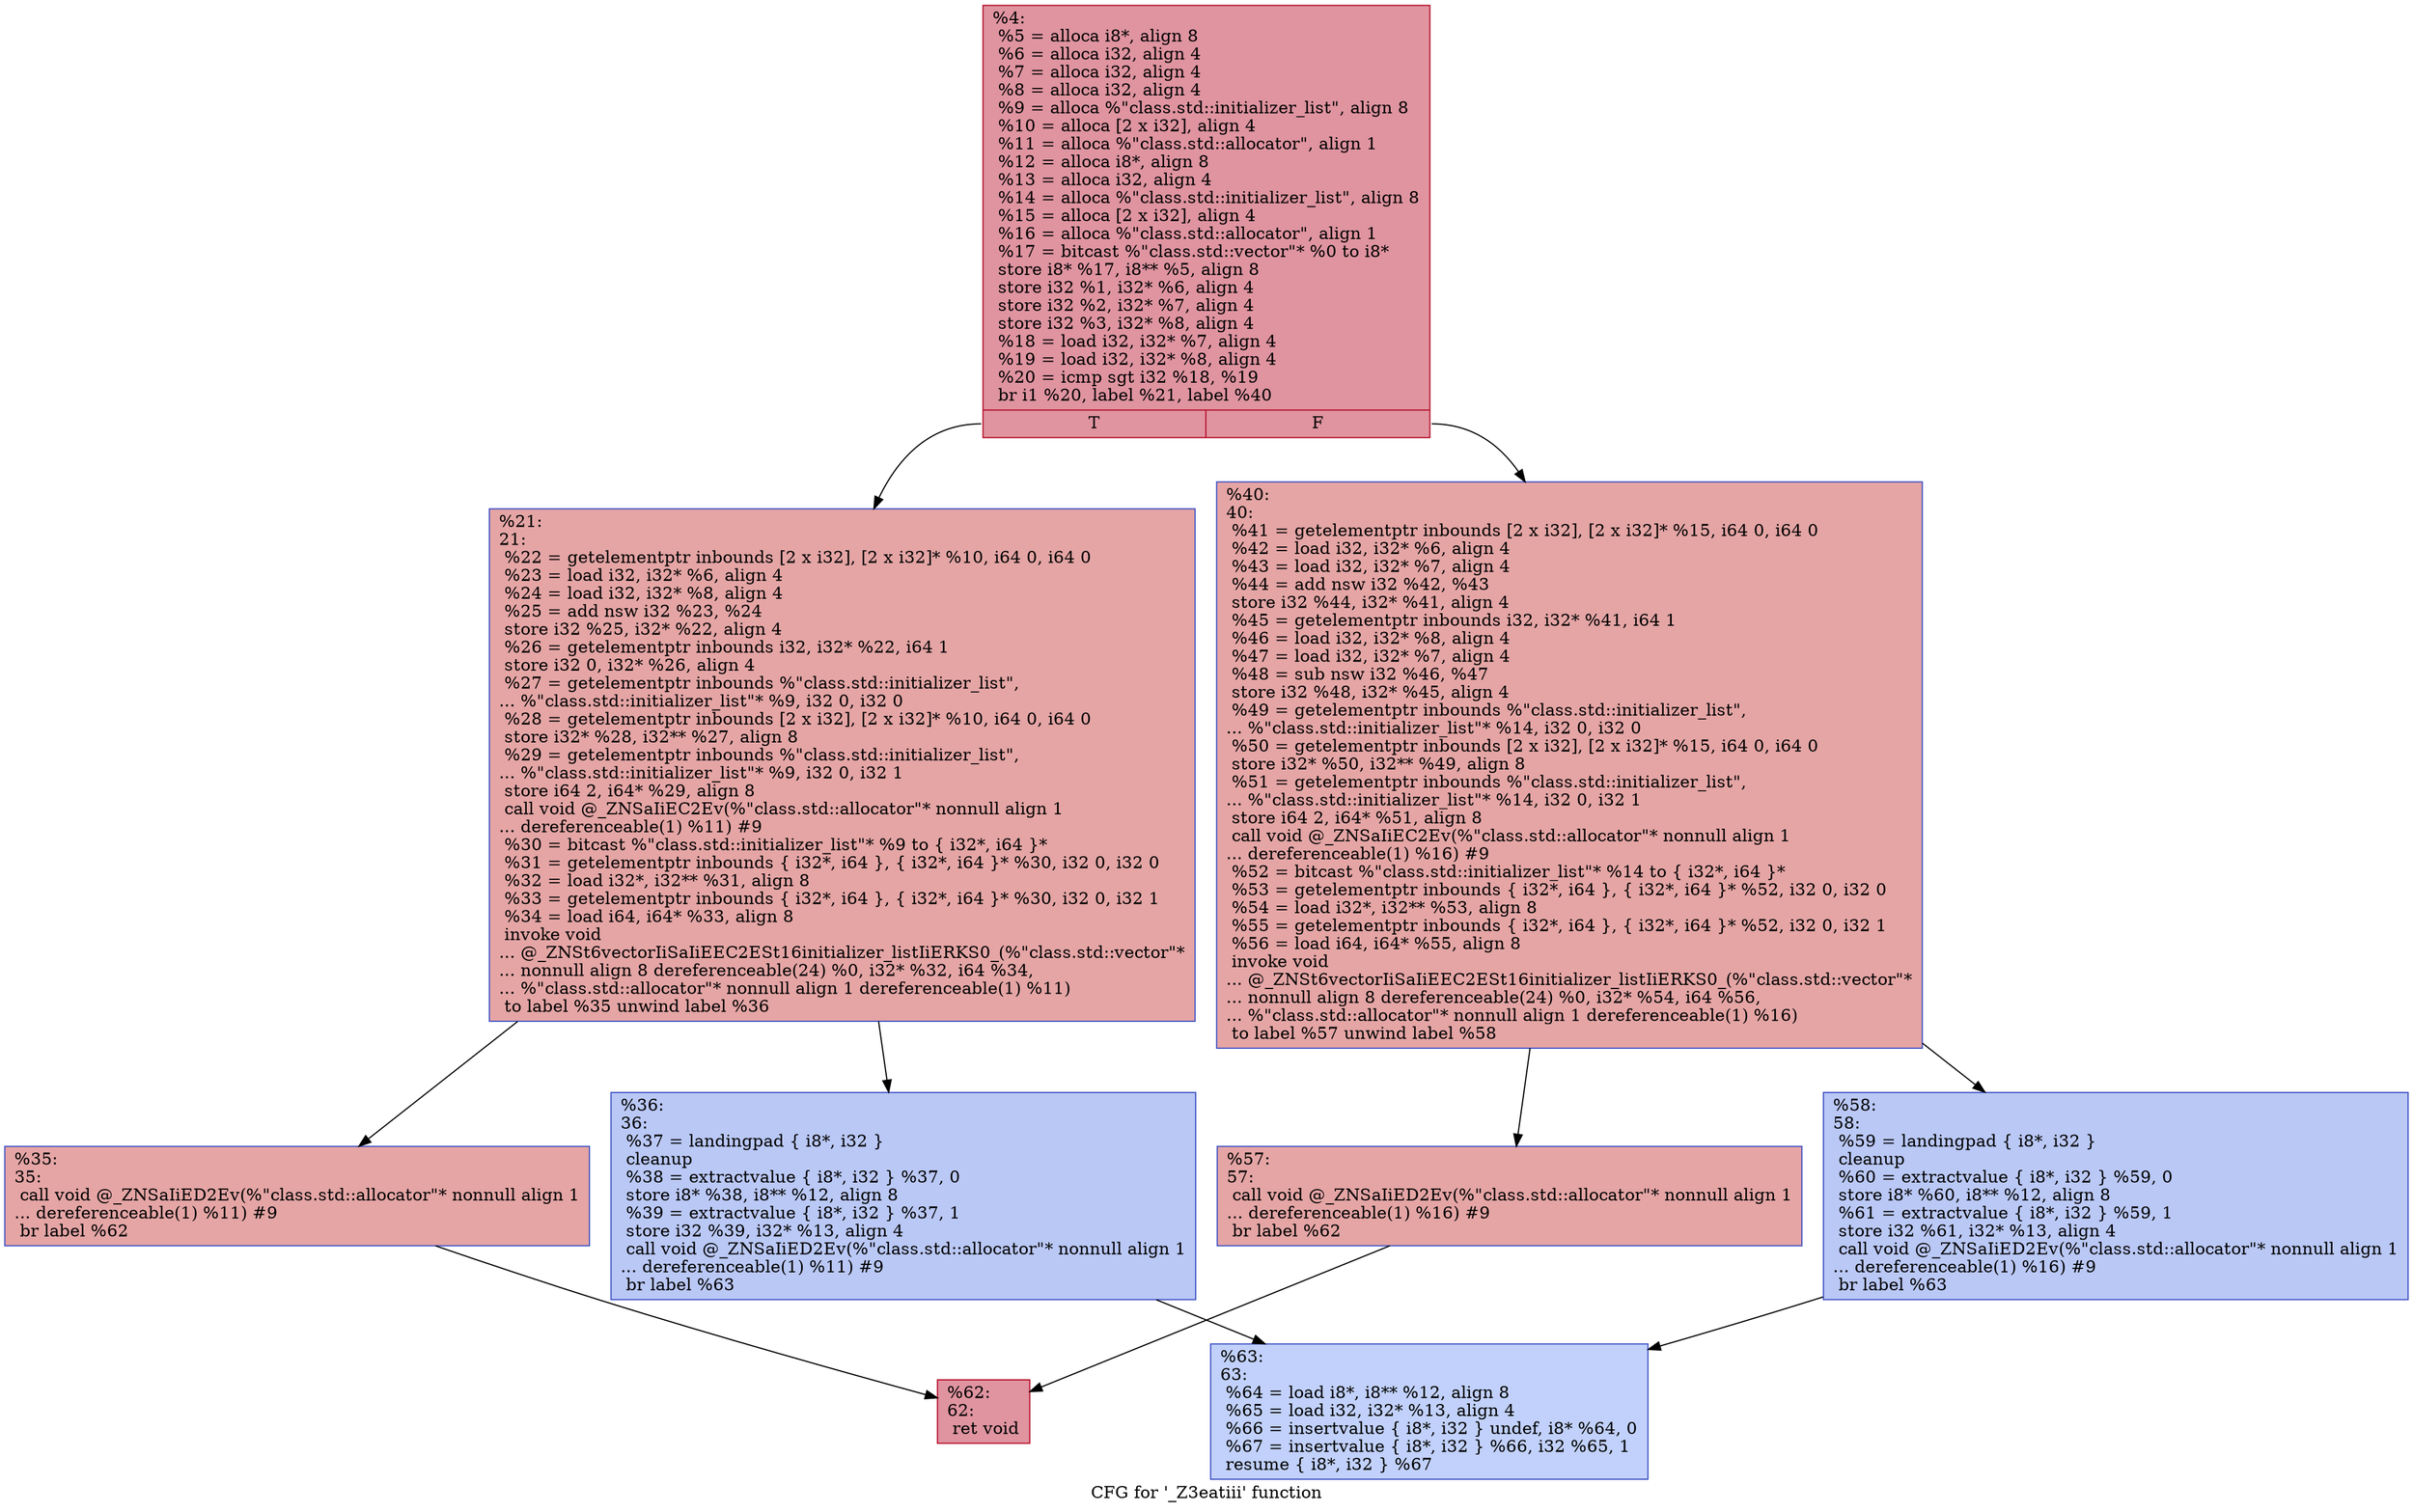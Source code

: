 digraph "CFG for '_Z3eatiii' function" {
	label="CFG for '_Z3eatiii' function";

	Node0x560ed0a2a900 [shape=record,color="#b70d28ff", style=filled, fillcolor="#b70d2870",label="{%4:\l  %5 = alloca i8*, align 8\l  %6 = alloca i32, align 4\l  %7 = alloca i32, align 4\l  %8 = alloca i32, align 4\l  %9 = alloca %\"class.std::initializer_list\", align 8\l  %10 = alloca [2 x i32], align 4\l  %11 = alloca %\"class.std::allocator\", align 1\l  %12 = alloca i8*, align 8\l  %13 = alloca i32, align 4\l  %14 = alloca %\"class.std::initializer_list\", align 8\l  %15 = alloca [2 x i32], align 4\l  %16 = alloca %\"class.std::allocator\", align 1\l  %17 = bitcast %\"class.std::vector\"* %0 to i8*\l  store i8* %17, i8** %5, align 8\l  store i32 %1, i32* %6, align 4\l  store i32 %2, i32* %7, align 4\l  store i32 %3, i32* %8, align 4\l  %18 = load i32, i32* %7, align 4\l  %19 = load i32, i32* %8, align 4\l  %20 = icmp sgt i32 %18, %19\l  br i1 %20, label %21, label %40\l|{<s0>T|<s1>F}}"];
	Node0x560ed0a2a900:s0 -> Node0x560ed0a2a990;
	Node0x560ed0a2a900:s1 -> Node0x560ed0a2b950;
	Node0x560ed0a2a990 [shape=record,color="#3d50c3ff", style=filled, fillcolor="#c5333470",label="{%21:\l21:                                               \l  %22 = getelementptr inbounds [2 x i32], [2 x i32]* %10, i64 0, i64 0\l  %23 = load i32, i32* %6, align 4\l  %24 = load i32, i32* %8, align 4\l  %25 = add nsw i32 %23, %24\l  store i32 %25, i32* %22, align 4\l  %26 = getelementptr inbounds i32, i32* %22, i64 1\l  store i32 0, i32* %26, align 4\l  %27 = getelementptr inbounds %\"class.std::initializer_list\",\l... %\"class.std::initializer_list\"* %9, i32 0, i32 0\l  %28 = getelementptr inbounds [2 x i32], [2 x i32]* %10, i64 0, i64 0\l  store i32* %28, i32** %27, align 8\l  %29 = getelementptr inbounds %\"class.std::initializer_list\",\l... %\"class.std::initializer_list\"* %9, i32 0, i32 1\l  store i64 2, i64* %29, align 8\l  call void @_ZNSaIiEC2Ev(%\"class.std::allocator\"* nonnull align 1\l... dereferenceable(1) %11) #9\l  %30 = bitcast %\"class.std::initializer_list\"* %9 to \{ i32*, i64 \}*\l  %31 = getelementptr inbounds \{ i32*, i64 \}, \{ i32*, i64 \}* %30, i32 0, i32 0\l  %32 = load i32*, i32** %31, align 8\l  %33 = getelementptr inbounds \{ i32*, i64 \}, \{ i32*, i64 \}* %30, i32 0, i32 1\l  %34 = load i64, i64* %33, align 8\l  invoke void\l... @_ZNSt6vectorIiSaIiEEC2ESt16initializer_listIiERKS0_(%\"class.std::vector\"*\l... nonnull align 8 dereferenceable(24) %0, i32* %32, i64 %34,\l... %\"class.std::allocator\"* nonnull align 1 dereferenceable(1) %11)\l          to label %35 unwind label %36\l}"];
	Node0x560ed0a2a990 -> Node0x560ed0a2cc40;
	Node0x560ed0a2a990 -> Node0x560ed0a2ccd0;
	Node0x560ed0a2cc40 [shape=record,color="#3d50c3ff", style=filled, fillcolor="#c5333470",label="{%35:\l35:                                               \l  call void @_ZNSaIiED2Ev(%\"class.std::allocator\"* nonnull align 1\l... dereferenceable(1) %11) #9\l  br label %62\l}"];
	Node0x560ed0a2cc40 -> Node0x560ed0a2d280;
	Node0x560ed0a2ccd0 [shape=record,color="#3d50c3ff", style=filled, fillcolor="#6282ea70",label="{%36:\l36:                                               \l  %37 = landingpad \{ i8*, i32 \}\l          cleanup\l  %38 = extractvalue \{ i8*, i32 \} %37, 0\l  store i8* %38, i8** %12, align 8\l  %39 = extractvalue \{ i8*, i32 \} %37, 1\l  store i32 %39, i32* %13, align 4\l  call void @_ZNSaIiED2Ev(%\"class.std::allocator\"* nonnull align 1\l... dereferenceable(1) %11) #9\l  br label %63\l}"];
	Node0x560ed0a2ccd0 -> Node0x560ed0a2d700;
	Node0x560ed0a2b950 [shape=record,color="#3d50c3ff", style=filled, fillcolor="#c5333470",label="{%40:\l40:                                               \l  %41 = getelementptr inbounds [2 x i32], [2 x i32]* %15, i64 0, i64 0\l  %42 = load i32, i32* %6, align 4\l  %43 = load i32, i32* %7, align 4\l  %44 = add nsw i32 %42, %43\l  store i32 %44, i32* %41, align 4\l  %45 = getelementptr inbounds i32, i32* %41, i64 1\l  %46 = load i32, i32* %8, align 4\l  %47 = load i32, i32* %7, align 4\l  %48 = sub nsw i32 %46, %47\l  store i32 %48, i32* %45, align 4\l  %49 = getelementptr inbounds %\"class.std::initializer_list\",\l... %\"class.std::initializer_list\"* %14, i32 0, i32 0\l  %50 = getelementptr inbounds [2 x i32], [2 x i32]* %15, i64 0, i64 0\l  store i32* %50, i32** %49, align 8\l  %51 = getelementptr inbounds %\"class.std::initializer_list\",\l... %\"class.std::initializer_list\"* %14, i32 0, i32 1\l  store i64 2, i64* %51, align 8\l  call void @_ZNSaIiEC2Ev(%\"class.std::allocator\"* nonnull align 1\l... dereferenceable(1) %16) #9\l  %52 = bitcast %\"class.std::initializer_list\"* %14 to \{ i32*, i64 \}*\l  %53 = getelementptr inbounds \{ i32*, i64 \}, \{ i32*, i64 \}* %52, i32 0, i32 0\l  %54 = load i32*, i32** %53, align 8\l  %55 = getelementptr inbounds \{ i32*, i64 \}, \{ i32*, i64 \}* %52, i32 0, i32 1\l  %56 = load i64, i64* %55, align 8\l  invoke void\l... @_ZNSt6vectorIiSaIiEEC2ESt16initializer_listIiERKS0_(%\"class.std::vector\"*\l... nonnull align 8 dereferenceable(24) %0, i32* %54, i64 %56,\l... %\"class.std::allocator\"* nonnull align 1 dereferenceable(1) %16)\l          to label %57 unwind label %58\l}"];
	Node0x560ed0a2b950 -> Node0x560ed0a2e460;
	Node0x560ed0a2b950 -> Node0x560ed0a2e4b0;
	Node0x560ed0a2e460 [shape=record,color="#3d50c3ff", style=filled, fillcolor="#c5333470",label="{%57:\l57:                                               \l  call void @_ZNSaIiED2Ev(%\"class.std::allocator\"* nonnull align 1\l... dereferenceable(1) %16) #9\l  br label %62\l}"];
	Node0x560ed0a2e460 -> Node0x560ed0a2d280;
	Node0x560ed0a2e4b0 [shape=record,color="#3d50c3ff", style=filled, fillcolor="#6282ea70",label="{%58:\l58:                                               \l  %59 = landingpad \{ i8*, i32 \}\l          cleanup\l  %60 = extractvalue \{ i8*, i32 \} %59, 0\l  store i8* %60, i8** %12, align 8\l  %61 = extractvalue \{ i8*, i32 \} %59, 1\l  store i32 %61, i32* %13, align 4\l  call void @_ZNSaIiED2Ev(%\"class.std::allocator\"* nonnull align 1\l... dereferenceable(1) %16) #9\l  br label %63\l}"];
	Node0x560ed0a2e4b0 -> Node0x560ed0a2d700;
	Node0x560ed0a2d280 [shape=record,color="#b70d28ff", style=filled, fillcolor="#b70d2870",label="{%62:\l62:                                               \l  ret void\l}"];
	Node0x560ed0a2d700 [shape=record,color="#3d50c3ff", style=filled, fillcolor="#7396f570",label="{%63:\l63:                                               \l  %64 = load i8*, i8** %12, align 8\l  %65 = load i32, i32* %13, align 4\l  %66 = insertvalue \{ i8*, i32 \} undef, i8* %64, 0\l  %67 = insertvalue \{ i8*, i32 \} %66, i32 %65, 1\l  resume \{ i8*, i32 \} %67\l}"];
}
